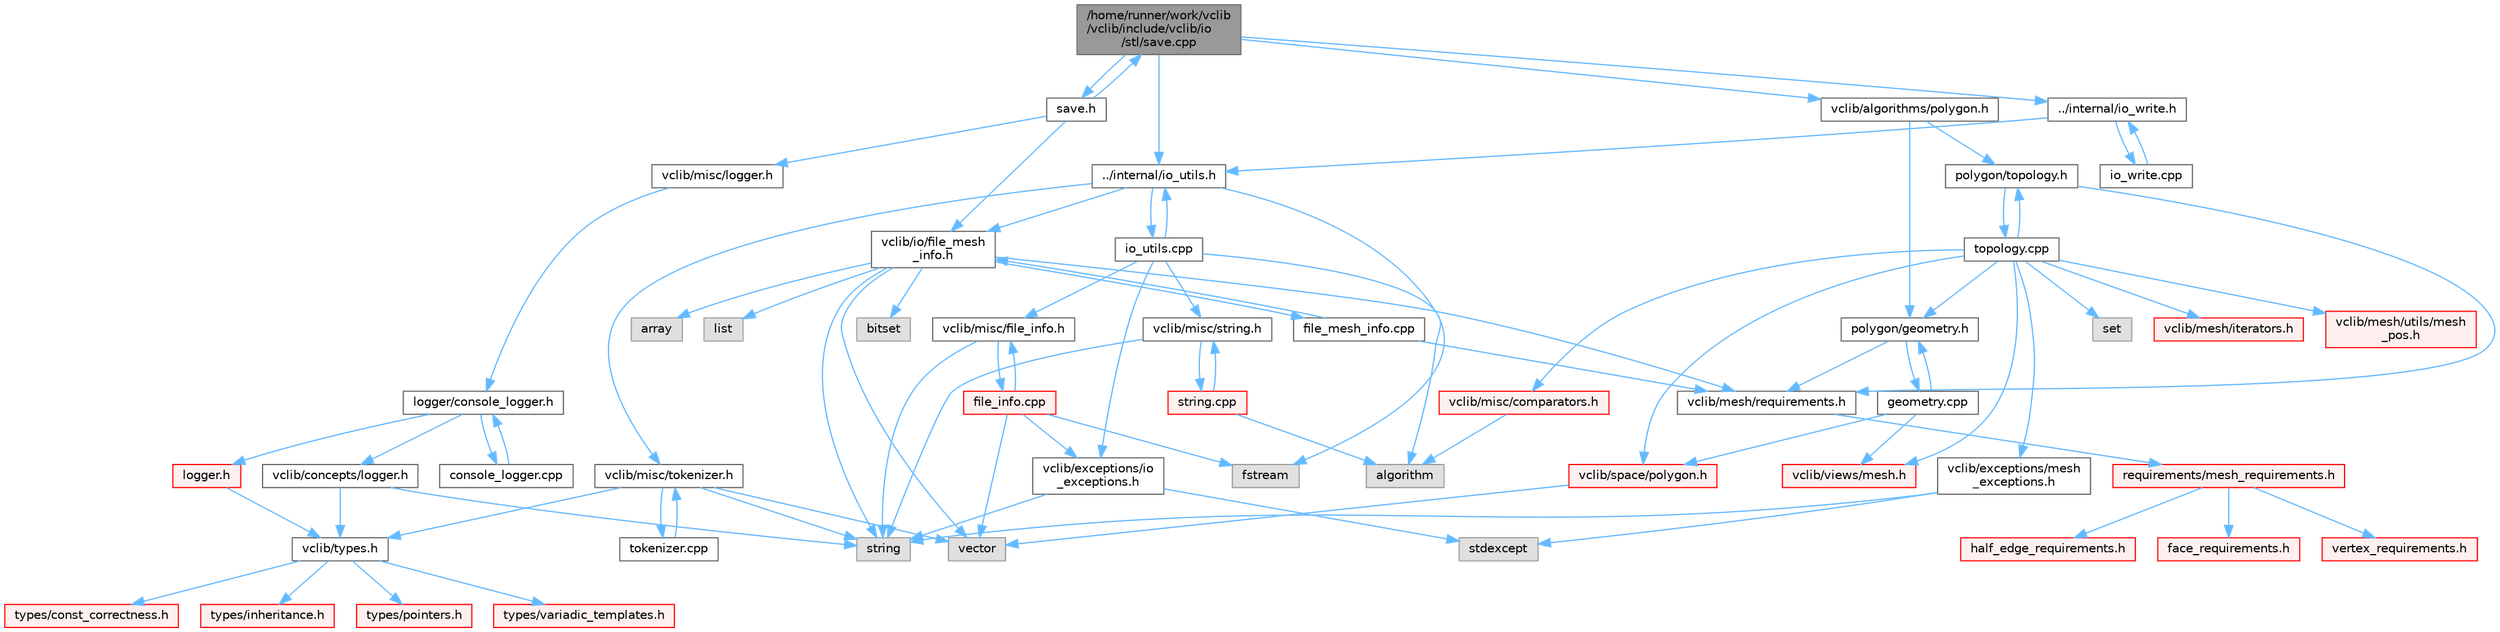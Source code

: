 digraph "/home/runner/work/vclib/vclib/include/vclib/io/stl/save.cpp"
{
 // LATEX_PDF_SIZE
  bgcolor="transparent";
  edge [fontname=Helvetica,fontsize=10,labelfontname=Helvetica,labelfontsize=10];
  node [fontname=Helvetica,fontsize=10,shape=box,height=0.2,width=0.4];
  Node1 [label="/home/runner/work/vclib\l/vclib/include/vclib/io\l/stl/save.cpp",height=0.2,width=0.4,color="gray40", fillcolor="grey60", style="filled", fontcolor="black",tooltip=" "];
  Node1 -> Node2 [color="steelblue1",style="solid"];
  Node2 [label="save.h",height=0.2,width=0.4,color="grey40", fillcolor="white", style="filled",URL="$stl_2save_8h.html",tooltip=" "];
  Node2 -> Node3 [color="steelblue1",style="solid"];
  Node3 [label="vclib/io/file_mesh\l_info.h",height=0.2,width=0.4,color="grey40", fillcolor="white", style="filled",URL="$file__mesh__info_8h.html",tooltip=" "];
  Node3 -> Node4 [color="steelblue1",style="solid"];
  Node4 [label="array",height=0.2,width=0.4,color="grey60", fillcolor="#E0E0E0", style="filled",tooltip=" "];
  Node3 -> Node5 [color="steelblue1",style="solid"];
  Node5 [label="list",height=0.2,width=0.4,color="grey60", fillcolor="#E0E0E0", style="filled",tooltip=" "];
  Node3 -> Node6 [color="steelblue1",style="solid"];
  Node6 [label="string",height=0.2,width=0.4,color="grey60", fillcolor="#E0E0E0", style="filled",tooltip=" "];
  Node3 -> Node7 [color="steelblue1",style="solid"];
  Node7 [label="vector",height=0.2,width=0.4,color="grey60", fillcolor="#E0E0E0", style="filled",tooltip=" "];
  Node3 -> Node8 [color="steelblue1",style="solid"];
  Node8 [label="bitset",height=0.2,width=0.4,color="grey60", fillcolor="#E0E0E0", style="filled",tooltip=" "];
  Node3 -> Node9 [color="steelblue1",style="solid"];
  Node9 [label="vclib/mesh/requirements.h",height=0.2,width=0.4,color="grey40", fillcolor="white", style="filled",URL="$requirements_8h.html",tooltip=" "];
  Node9 -> Node10 [color="steelblue1",style="solid"];
  Node10 [label="requirements/mesh_requirements.h",height=0.2,width=0.4,color="red", fillcolor="#FFF0F0", style="filled",URL="$mesh__requirements_8h.html",tooltip=" "];
  Node10 -> Node11 [color="steelblue1",style="solid"];
  Node11 [label="half_edge_requirements.h",height=0.2,width=0.4,color="red", fillcolor="#FFF0F0", style="filled",URL="$half__edge__requirements_8h.html",tooltip=" "];
  Node10 -> Node157 [color="steelblue1",style="solid"];
  Node157 [label="face_requirements.h",height=0.2,width=0.4,color="red", fillcolor="#FFF0F0", style="filled",URL="$face__requirements_8h.html",tooltip=" "];
  Node10 -> Node77 [color="steelblue1",style="solid"];
  Node77 [label="vertex_requirements.h",height=0.2,width=0.4,color="red", fillcolor="#FFF0F0", style="filled",URL="$vertex__requirements_8h.html",tooltip=" "];
  Node3 -> Node183 [color="steelblue1",style="solid"];
  Node183 [label="file_mesh_info.cpp",height=0.2,width=0.4,color="grey40", fillcolor="white", style="filled",URL="$file__mesh__info_8cpp.html",tooltip=" "];
  Node183 -> Node3 [color="steelblue1",style="solid"];
  Node183 -> Node9 [color="steelblue1",style="solid"];
  Node2 -> Node184 [color="steelblue1",style="solid"];
  Node184 [label="vclib/misc/logger.h",height=0.2,width=0.4,color="grey40", fillcolor="white", style="filled",URL="$misc_2logger_8h.html",tooltip=" "];
  Node184 -> Node185 [color="steelblue1",style="solid"];
  Node185 [label="logger/console_logger.h",height=0.2,width=0.4,color="grey40", fillcolor="white", style="filled",URL="$console__logger_8h.html",tooltip=" "];
  Node185 -> Node186 [color="steelblue1",style="solid"];
  Node186 [label="logger.h",height=0.2,width=0.4,color="red", fillcolor="#FFF0F0", style="filled",URL="$misc_2logger_2logger_8h.html",tooltip=" "];
  Node186 -> Node16 [color="steelblue1",style="solid"];
  Node16 [label="vclib/types.h",height=0.2,width=0.4,color="grey40", fillcolor="white", style="filled",URL="$types_8h.html",tooltip=" "];
  Node16 -> Node17 [color="steelblue1",style="solid"];
  Node17 [label="types/const_correctness.h",height=0.2,width=0.4,color="red", fillcolor="#FFF0F0", style="filled",URL="$types_2const__correctness_8h.html",tooltip=" "];
  Node16 -> Node19 [color="steelblue1",style="solid"];
  Node19 [label="types/inheritance.h",height=0.2,width=0.4,color="red", fillcolor="#FFF0F0", style="filled",URL="$inheritance_8h.html",tooltip=" "];
  Node16 -> Node20 [color="steelblue1",style="solid"];
  Node20 [label="types/pointers.h",height=0.2,width=0.4,color="red", fillcolor="#FFF0F0", style="filled",URL="$types_2pointers_8h.html",tooltip=" "];
  Node16 -> Node21 [color="steelblue1",style="solid"];
  Node21 [label="types/variadic_templates.h",height=0.2,width=0.4,color="red", fillcolor="#FFF0F0", style="filled",URL="$variadic__templates_8h.html",tooltip=" "];
  Node185 -> Node197 [color="steelblue1",style="solid"];
  Node197 [label="vclib/concepts/logger.h",height=0.2,width=0.4,color="grey40", fillcolor="white", style="filled",URL="$concepts_2logger_8h.html",tooltip=" "];
  Node197 -> Node6 [color="steelblue1",style="solid"];
  Node197 -> Node16 [color="steelblue1",style="solid"];
  Node185 -> Node198 [color="steelblue1",style="solid"];
  Node198 [label="console_logger.cpp",height=0.2,width=0.4,color="grey40", fillcolor="white", style="filled",URL="$console__logger_8cpp.html",tooltip=" "];
  Node198 -> Node185 [color="steelblue1",style="solid"];
  Node2 -> Node1 [color="steelblue1",style="solid"];
  Node1 -> Node199 [color="steelblue1",style="solid"];
  Node199 [label="../internal/io_utils.h",height=0.2,width=0.4,color="grey40", fillcolor="white", style="filled",URL="$io__utils_8h.html",tooltip=" "];
  Node199 -> Node200 [color="steelblue1",style="solid"];
  Node200 [label="fstream",height=0.2,width=0.4,color="grey60", fillcolor="#E0E0E0", style="filled",tooltip=" "];
  Node199 -> Node3 [color="steelblue1",style="solid"];
  Node199 -> Node201 [color="steelblue1",style="solid"];
  Node201 [label="vclib/misc/tokenizer.h",height=0.2,width=0.4,color="grey40", fillcolor="white", style="filled",URL="$tokenizer_8h.html",tooltip=" "];
  Node201 -> Node6 [color="steelblue1",style="solid"];
  Node201 -> Node7 [color="steelblue1",style="solid"];
  Node201 -> Node16 [color="steelblue1",style="solid"];
  Node201 -> Node202 [color="steelblue1",style="solid"];
  Node202 [label="tokenizer.cpp",height=0.2,width=0.4,color="grey40", fillcolor="white", style="filled",URL="$tokenizer_8cpp.html",tooltip=" "];
  Node202 -> Node201 [color="steelblue1",style="solid"];
  Node199 -> Node203 [color="steelblue1",style="solid"];
  Node203 [label="io_utils.cpp",height=0.2,width=0.4,color="grey40", fillcolor="white", style="filled",URL="$io__utils_8cpp.html",tooltip=" "];
  Node203 -> Node199 [color="steelblue1",style="solid"];
  Node203 -> Node97 [color="steelblue1",style="solid"];
  Node97 [label="algorithm",height=0.2,width=0.4,color="grey60", fillcolor="#E0E0E0", style="filled",tooltip=" "];
  Node203 -> Node204 [color="steelblue1",style="solid"];
  Node204 [label="vclib/exceptions/io\l_exceptions.h",height=0.2,width=0.4,color="grey40", fillcolor="white", style="filled",URL="$io__exceptions_8h.html",tooltip=" "];
  Node204 -> Node80 [color="steelblue1",style="solid"];
  Node80 [label="stdexcept",height=0.2,width=0.4,color="grey60", fillcolor="#E0E0E0", style="filled",tooltip=" "];
  Node204 -> Node6 [color="steelblue1",style="solid"];
  Node203 -> Node205 [color="steelblue1",style="solid"];
  Node205 [label="vclib/misc/file_info.h",height=0.2,width=0.4,color="grey40", fillcolor="white", style="filled",URL="$file__info_8h.html",tooltip=" "];
  Node205 -> Node6 [color="steelblue1",style="solid"];
  Node205 -> Node206 [color="steelblue1",style="solid"];
  Node206 [label="file_info.cpp",height=0.2,width=0.4,color="red", fillcolor="#FFF0F0", style="filled",URL="$file__info_8cpp.html",tooltip=" "];
  Node206 -> Node205 [color="steelblue1",style="solid"];
  Node206 -> Node200 [color="steelblue1",style="solid"];
  Node206 -> Node7 [color="steelblue1",style="solid"];
  Node206 -> Node204 [color="steelblue1",style="solid"];
  Node203 -> Node208 [color="steelblue1",style="solid"];
  Node208 [label="vclib/misc/string.h",height=0.2,width=0.4,color="grey40", fillcolor="white", style="filled",URL="$string_8h.html",tooltip=" "];
  Node208 -> Node6 [color="steelblue1",style="solid"];
  Node208 -> Node209 [color="steelblue1",style="solid"];
  Node209 [label="string.cpp",height=0.2,width=0.4,color="red", fillcolor="#FFF0F0", style="filled",URL="$string_8cpp.html",tooltip=" "];
  Node209 -> Node208 [color="steelblue1",style="solid"];
  Node209 -> Node97 [color="steelblue1",style="solid"];
  Node1 -> Node211 [color="steelblue1",style="solid"];
  Node211 [label="../internal/io_write.h",height=0.2,width=0.4,color="grey40", fillcolor="white", style="filled",URL="$io__write_8h.html",tooltip=" "];
  Node211 -> Node199 [color="steelblue1",style="solid"];
  Node211 -> Node212 [color="steelblue1",style="solid"];
  Node212 [label="io_write.cpp",height=0.2,width=0.4,color="grey40", fillcolor="white", style="filled",URL="$io__write_8cpp.html",tooltip=" "];
  Node212 -> Node211 [color="steelblue1",style="solid"];
  Node1 -> Node213 [color="steelblue1",style="solid"];
  Node213 [label="vclib/algorithms/polygon.h",height=0.2,width=0.4,color="grey40", fillcolor="white", style="filled",URL="$algorithms_2polygon_8h.html",tooltip=" "];
  Node213 -> Node214 [color="steelblue1",style="solid"];
  Node214 [label="polygon/geometry.h",height=0.2,width=0.4,color="grey40", fillcolor="white", style="filled",URL="$geometry_8h.html",tooltip=" "];
  Node214 -> Node9 [color="steelblue1",style="solid"];
  Node214 -> Node215 [color="steelblue1",style="solid"];
  Node215 [label="geometry.cpp",height=0.2,width=0.4,color="grey40", fillcolor="white", style="filled",URL="$geometry_8cpp.html",tooltip=" "];
  Node215 -> Node214 [color="steelblue1",style="solid"];
  Node215 -> Node216 [color="steelblue1",style="solid"];
  Node216 [label="vclib/space/polygon.h",height=0.2,width=0.4,color="red", fillcolor="#FFF0F0", style="filled",URL="$space_2polygon_8h.html",tooltip=" "];
  Node216 -> Node7 [color="steelblue1",style="solid"];
  Node215 -> Node230 [color="steelblue1",style="solid"];
  Node230 [label="vclib/views/mesh.h",height=0.2,width=0.4,color="red", fillcolor="#FFF0F0", style="filled",URL="$views_2mesh_8h.html",tooltip=" "];
  Node213 -> Node249 [color="steelblue1",style="solid"];
  Node249 [label="polygon/topology.h",height=0.2,width=0.4,color="grey40", fillcolor="white", style="filled",URL="$polygon_2topology_8h.html",tooltip=" "];
  Node249 -> Node9 [color="steelblue1",style="solid"];
  Node249 -> Node250 [color="steelblue1",style="solid"];
  Node250 [label="topology.cpp",height=0.2,width=0.4,color="grey40", fillcolor="white", style="filled",URL="$polygon_2topology_8cpp.html",tooltip=" "];
  Node250 -> Node249 [color="steelblue1",style="solid"];
  Node250 -> Node251 [color="steelblue1",style="solid"];
  Node251 [label="set",height=0.2,width=0.4,color="grey60", fillcolor="#E0E0E0", style="filled",tooltip=" "];
  Node250 -> Node79 [color="steelblue1",style="solid"];
  Node79 [label="vclib/exceptions/mesh\l_exceptions.h",height=0.2,width=0.4,color="grey40", fillcolor="white", style="filled",URL="$mesh__exceptions_8h.html",tooltip=" "];
  Node79 -> Node80 [color="steelblue1",style="solid"];
  Node79 -> Node6 [color="steelblue1",style="solid"];
  Node250 -> Node252 [color="steelblue1",style="solid"];
  Node252 [label="vclib/mesh/iterators.h",height=0.2,width=0.4,color="red", fillcolor="#FFF0F0", style="filled",URL="$mesh_2iterators_8h.html",tooltip=" "];
  Node250 -> Node256 [color="steelblue1",style="solid"];
  Node256 [label="vclib/mesh/utils/mesh\l_pos.h",height=0.2,width=0.4,color="red", fillcolor="#FFF0F0", style="filled",URL="$mesh__pos_8h.html",tooltip=" "];
  Node250 -> Node230 [color="steelblue1",style="solid"];
  Node250 -> Node258 [color="steelblue1",style="solid"];
  Node258 [label="vclib/misc/comparators.h",height=0.2,width=0.4,color="red", fillcolor="#FFF0F0", style="filled",URL="$comparators_8h.html",tooltip=" "];
  Node258 -> Node97 [color="steelblue1",style="solid"];
  Node250 -> Node216 [color="steelblue1",style="solid"];
  Node250 -> Node214 [color="steelblue1",style="solid"];
}
